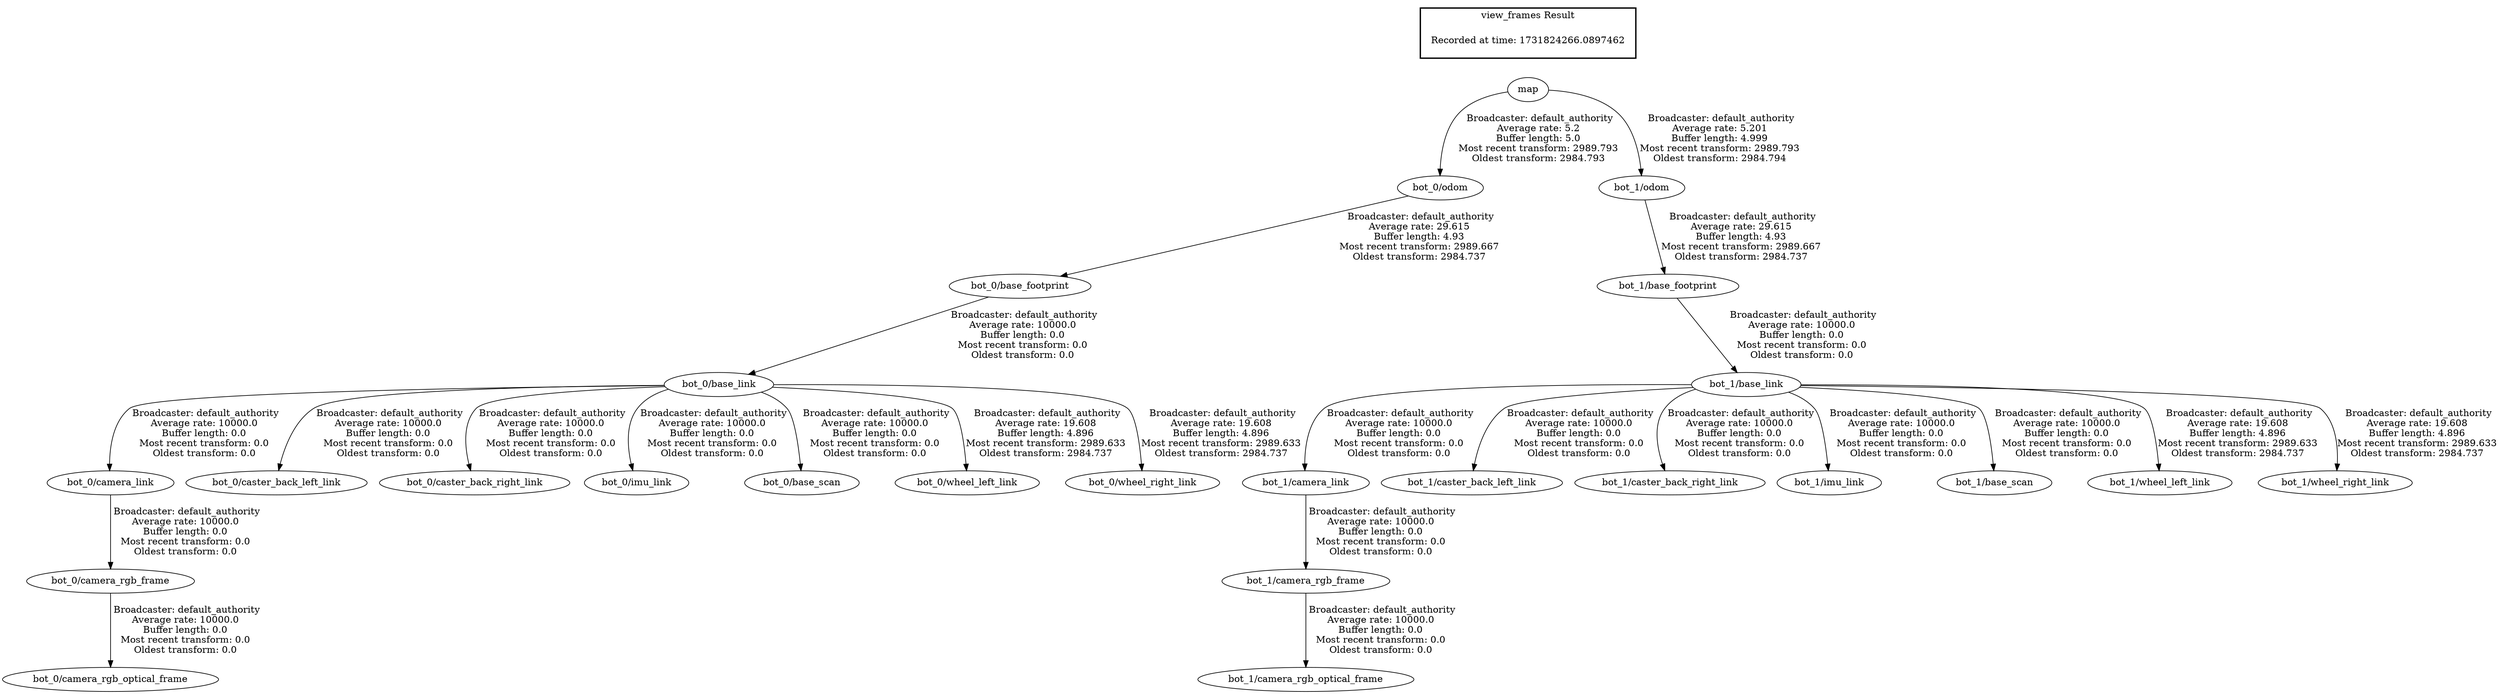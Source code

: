 digraph G {
"map" -> "bot_0/odom"[label=" Broadcaster: default_authority\nAverage rate: 5.2\nBuffer length: 5.0\nMost recent transform: 2989.793\nOldest transform: 2984.793\n"];
"bot_0/base_footprint" -> "bot_0/base_link"[label=" Broadcaster: default_authority\nAverage rate: 10000.0\nBuffer length: 0.0\nMost recent transform: 0.0\nOldest transform: 0.0\n"];
"bot_0/odom" -> "bot_0/base_footprint"[label=" Broadcaster: default_authority\nAverage rate: 29.615\nBuffer length: 4.93\nMost recent transform: 2989.667\nOldest transform: 2984.737\n"];
"bot_0/base_link" -> "bot_0/camera_link"[label=" Broadcaster: default_authority\nAverage rate: 10000.0\nBuffer length: 0.0\nMost recent transform: 0.0\nOldest transform: 0.0\n"];
"bot_0/camera_link" -> "bot_0/camera_rgb_frame"[label=" Broadcaster: default_authority\nAverage rate: 10000.0\nBuffer length: 0.0\nMost recent transform: 0.0\nOldest transform: 0.0\n"];
"bot_0/camera_rgb_frame" -> "bot_0/camera_rgb_optical_frame"[label=" Broadcaster: default_authority\nAverage rate: 10000.0\nBuffer length: 0.0\nMost recent transform: 0.0\nOldest transform: 0.0\n"];
"bot_0/base_link" -> "bot_0/caster_back_left_link"[label=" Broadcaster: default_authority\nAverage rate: 10000.0\nBuffer length: 0.0\nMost recent transform: 0.0\nOldest transform: 0.0\n"];
"bot_0/base_link" -> "bot_0/caster_back_right_link"[label=" Broadcaster: default_authority\nAverage rate: 10000.0\nBuffer length: 0.0\nMost recent transform: 0.0\nOldest transform: 0.0\n"];
"bot_0/base_link" -> "bot_0/imu_link"[label=" Broadcaster: default_authority\nAverage rate: 10000.0\nBuffer length: 0.0\nMost recent transform: 0.0\nOldest transform: 0.0\n"];
"bot_0/base_link" -> "bot_0/base_scan"[label=" Broadcaster: default_authority\nAverage rate: 10000.0\nBuffer length: 0.0\nMost recent transform: 0.0\nOldest transform: 0.0\n"];
"bot_1/base_footprint" -> "bot_1/base_link"[label=" Broadcaster: default_authority\nAverage rate: 10000.0\nBuffer length: 0.0\nMost recent transform: 0.0\nOldest transform: 0.0\n"];
"bot_1/odom" -> "bot_1/base_footprint"[label=" Broadcaster: default_authority\nAverage rate: 29.615\nBuffer length: 4.93\nMost recent transform: 2989.667\nOldest transform: 2984.737\n"];
"bot_1/base_link" -> "bot_1/camera_link"[label=" Broadcaster: default_authority\nAverage rate: 10000.0\nBuffer length: 0.0\nMost recent transform: 0.0\nOldest transform: 0.0\n"];
"bot_1/camera_link" -> "bot_1/camera_rgb_frame"[label=" Broadcaster: default_authority\nAverage rate: 10000.0\nBuffer length: 0.0\nMost recent transform: 0.0\nOldest transform: 0.0\n"];
"bot_1/camera_rgb_frame" -> "bot_1/camera_rgb_optical_frame"[label=" Broadcaster: default_authority\nAverage rate: 10000.0\nBuffer length: 0.0\nMost recent transform: 0.0\nOldest transform: 0.0\n"];
"bot_1/base_link" -> "bot_1/caster_back_left_link"[label=" Broadcaster: default_authority\nAverage rate: 10000.0\nBuffer length: 0.0\nMost recent transform: 0.0\nOldest transform: 0.0\n"];
"bot_1/base_link" -> "bot_1/caster_back_right_link"[label=" Broadcaster: default_authority\nAverage rate: 10000.0\nBuffer length: 0.0\nMost recent transform: 0.0\nOldest transform: 0.0\n"];
"bot_1/base_link" -> "bot_1/imu_link"[label=" Broadcaster: default_authority\nAverage rate: 10000.0\nBuffer length: 0.0\nMost recent transform: 0.0\nOldest transform: 0.0\n"];
"bot_1/base_link" -> "bot_1/base_scan"[label=" Broadcaster: default_authority\nAverage rate: 10000.0\nBuffer length: 0.0\nMost recent transform: 0.0\nOldest transform: 0.0\n"];
"map" -> "bot_1/odom"[label=" Broadcaster: default_authority\nAverage rate: 5.201\nBuffer length: 4.999\nMost recent transform: 2989.793\nOldest transform: 2984.794\n"];
"bot_1/base_link" -> "bot_1/wheel_left_link"[label=" Broadcaster: default_authority\nAverage rate: 19.608\nBuffer length: 4.896\nMost recent transform: 2989.633\nOldest transform: 2984.737\n"];
"bot_1/base_link" -> "bot_1/wheel_right_link"[label=" Broadcaster: default_authority\nAverage rate: 19.608\nBuffer length: 4.896\nMost recent transform: 2989.633\nOldest transform: 2984.737\n"];
"bot_0/base_link" -> "bot_0/wheel_left_link"[label=" Broadcaster: default_authority\nAverage rate: 19.608\nBuffer length: 4.896\nMost recent transform: 2989.633\nOldest transform: 2984.737\n"];
"bot_0/base_link" -> "bot_0/wheel_right_link"[label=" Broadcaster: default_authority\nAverage rate: 19.608\nBuffer length: 4.896\nMost recent transform: 2989.633\nOldest transform: 2984.737\n"];
edge [style=invis];
 subgraph cluster_legend { style=bold; color=black; label ="view_frames Result";
"Recorded at time: 1731824266.0897462"[ shape=plaintext ] ;
}->"map";
}